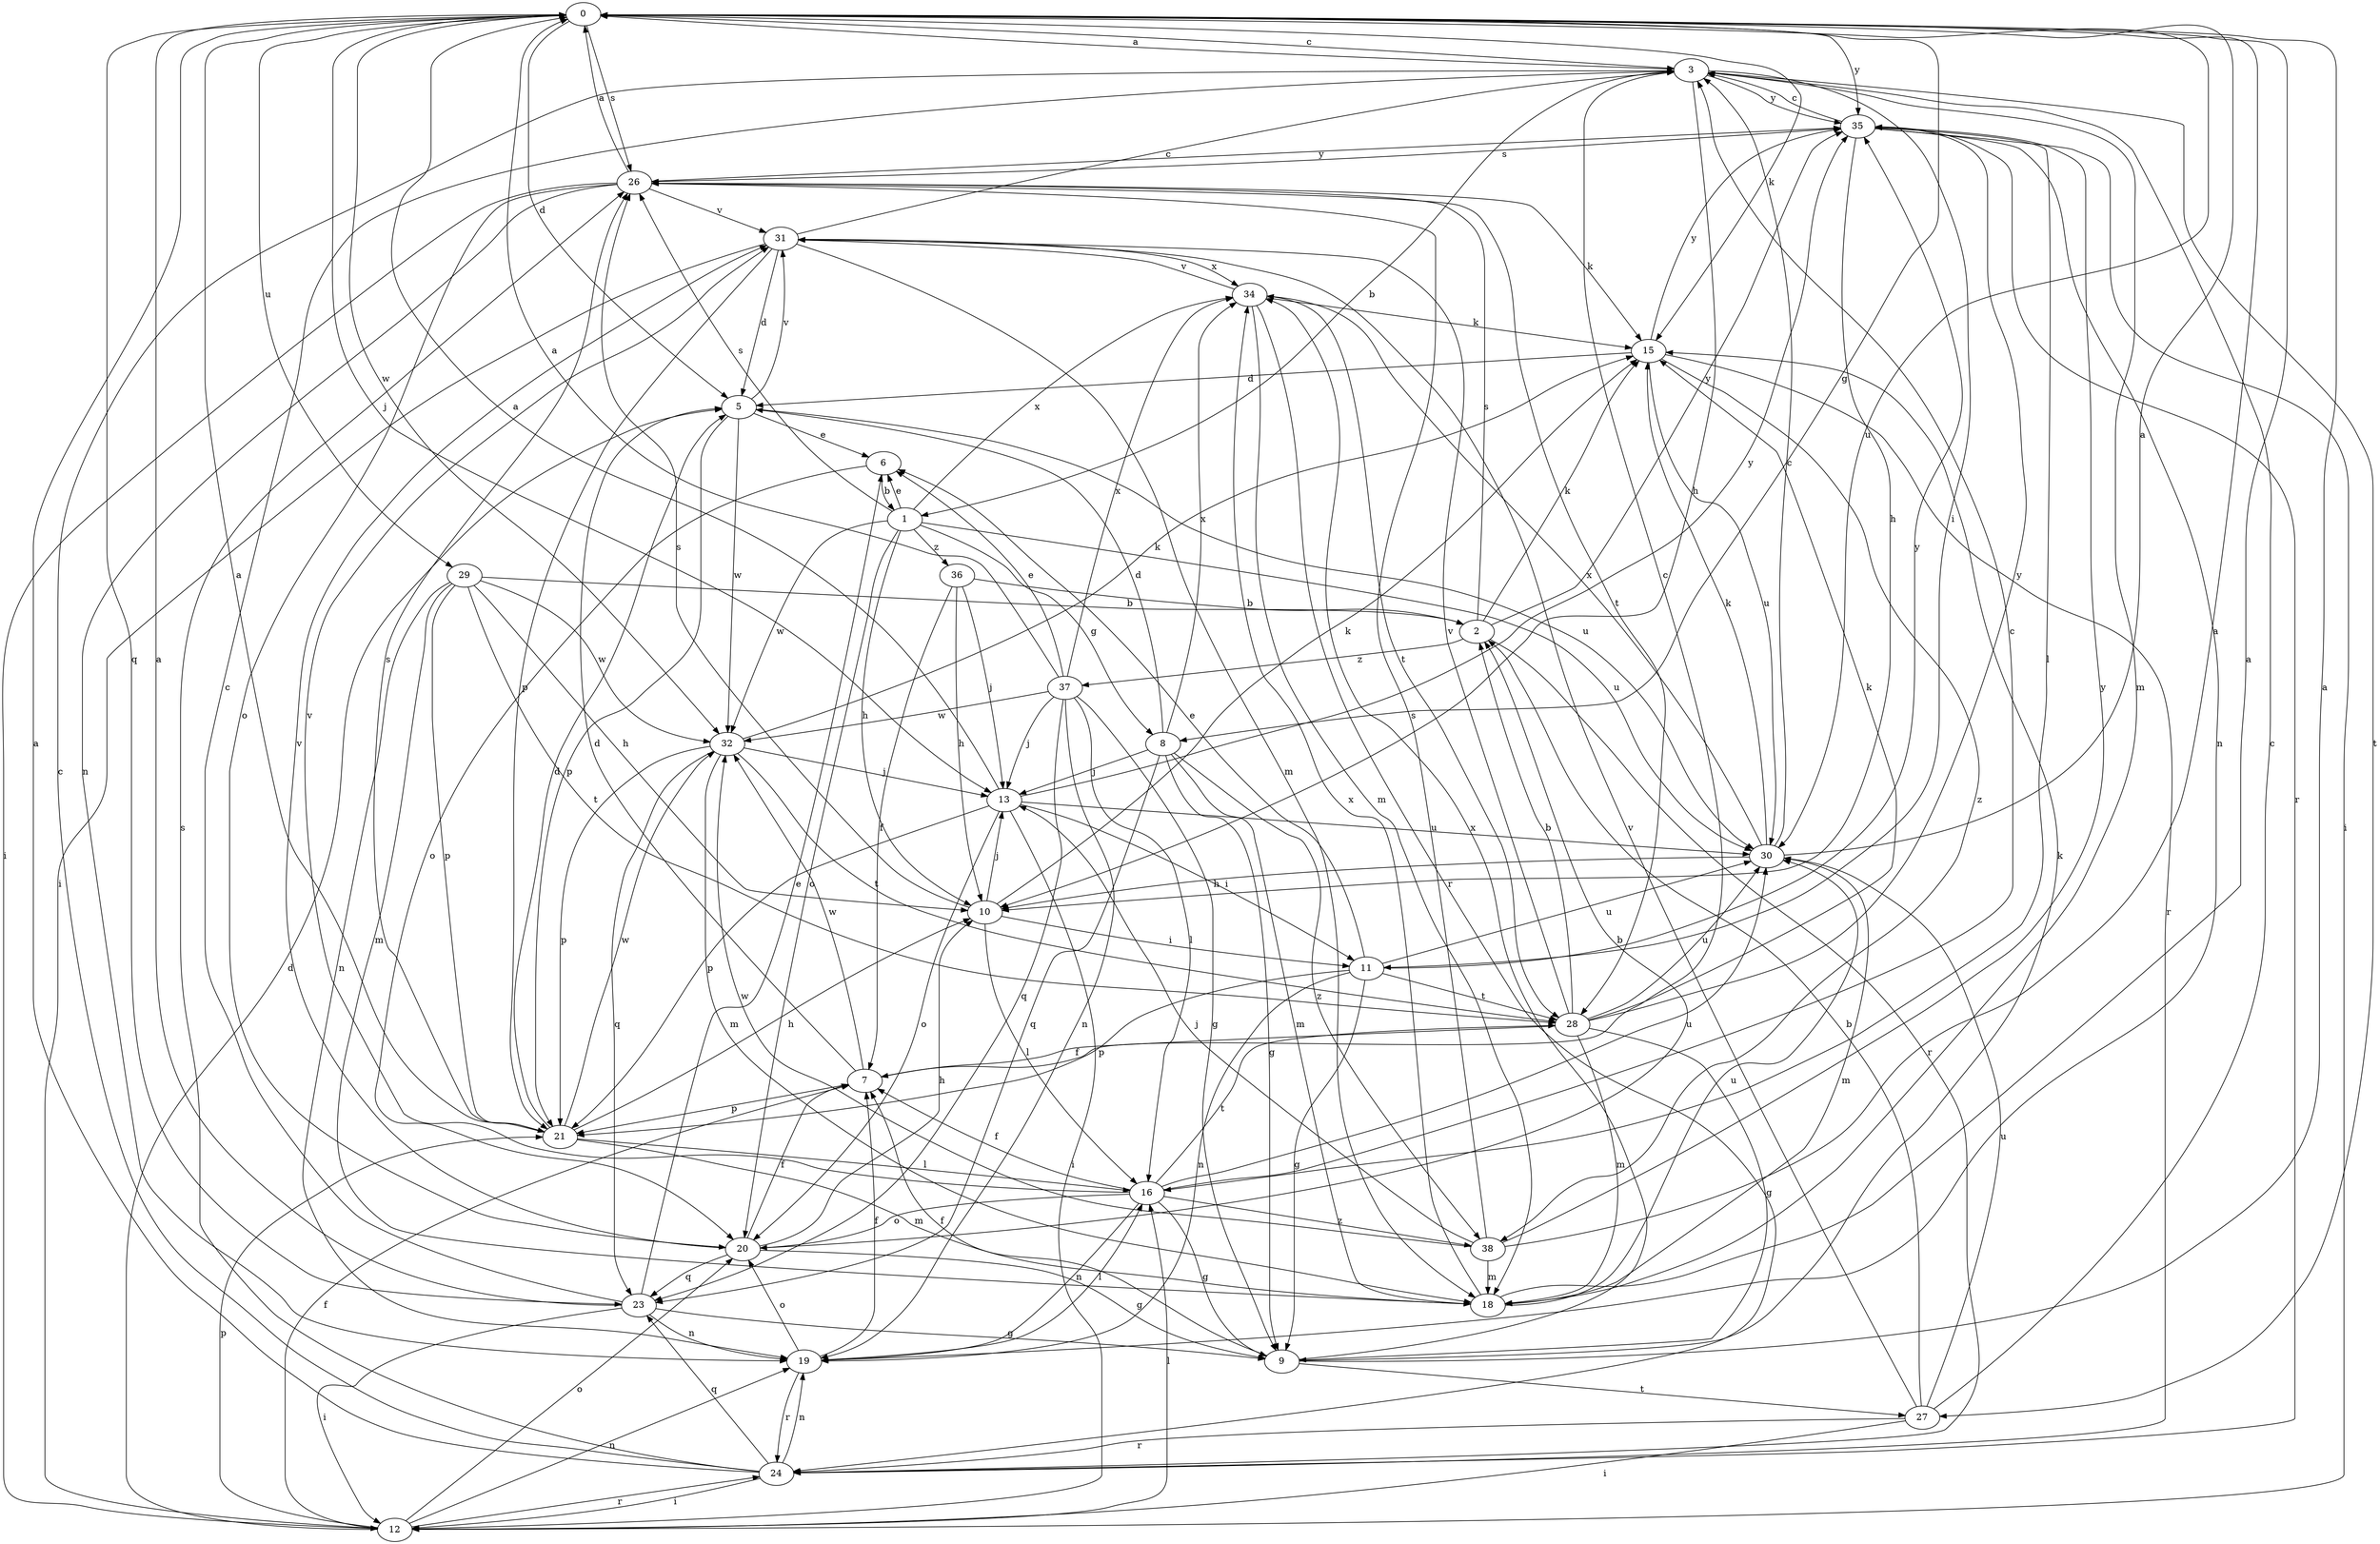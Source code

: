 strict digraph  {
0;
1;
2;
3;
5;
6;
7;
8;
9;
10;
11;
12;
13;
15;
16;
18;
19;
20;
21;
23;
24;
26;
27;
28;
29;
30;
31;
32;
34;
35;
36;
37;
38;
0 -> 3  [label=c];
0 -> 5  [label=d];
0 -> 8  [label=g];
0 -> 13  [label=j];
0 -> 15  [label=k];
0 -> 23  [label=q];
0 -> 26  [label=s];
0 -> 29  [label=u];
0 -> 30  [label=u];
0 -> 32  [label=w];
0 -> 35  [label=y];
1 -> 6  [label=e];
1 -> 8  [label=g];
1 -> 10  [label=h];
1 -> 20  [label=o];
1 -> 26  [label=s];
1 -> 30  [label=u];
1 -> 32  [label=w];
1 -> 34  [label=x];
1 -> 36  [label=z];
2 -> 15  [label=k];
2 -> 24  [label=r];
2 -> 26  [label=s];
2 -> 35  [label=y];
2 -> 37  [label=z];
3 -> 0  [label=a];
3 -> 1  [label=b];
3 -> 10  [label=h];
3 -> 11  [label=i];
3 -> 18  [label=m];
3 -> 27  [label=t];
3 -> 35  [label=y];
5 -> 6  [label=e];
5 -> 21  [label=p];
5 -> 30  [label=u];
5 -> 31  [label=v];
5 -> 32  [label=w];
6 -> 1  [label=b];
6 -> 20  [label=o];
7 -> 3  [label=c];
7 -> 5  [label=d];
7 -> 21  [label=p];
7 -> 32  [label=w];
8 -> 5  [label=d];
8 -> 9  [label=g];
8 -> 13  [label=j];
8 -> 18  [label=m];
8 -> 23  [label=q];
8 -> 34  [label=x];
8 -> 38  [label=z];
9 -> 0  [label=a];
9 -> 7  [label=f];
9 -> 15  [label=k];
9 -> 27  [label=t];
9 -> 34  [label=x];
10 -> 11  [label=i];
10 -> 13  [label=j];
10 -> 15  [label=k];
10 -> 16  [label=l];
10 -> 26  [label=s];
11 -> 6  [label=e];
11 -> 9  [label=g];
11 -> 19  [label=n];
11 -> 21  [label=p];
11 -> 28  [label=t];
11 -> 30  [label=u];
11 -> 35  [label=y];
12 -> 5  [label=d];
12 -> 7  [label=f];
12 -> 16  [label=l];
12 -> 19  [label=n];
12 -> 20  [label=o];
12 -> 21  [label=p];
12 -> 24  [label=r];
13 -> 0  [label=a];
13 -> 11  [label=i];
13 -> 12  [label=i];
13 -> 20  [label=o];
13 -> 21  [label=p];
13 -> 30  [label=u];
13 -> 35  [label=y];
15 -> 5  [label=d];
15 -> 24  [label=r];
15 -> 30  [label=u];
15 -> 35  [label=y];
15 -> 38  [label=z];
16 -> 3  [label=c];
16 -> 7  [label=f];
16 -> 9  [label=g];
16 -> 19  [label=n];
16 -> 20  [label=o];
16 -> 28  [label=t];
16 -> 30  [label=u];
16 -> 31  [label=v];
16 -> 38  [label=z];
18 -> 0  [label=a];
18 -> 30  [label=u];
18 -> 34  [label=x];
19 -> 7  [label=f];
19 -> 16  [label=l];
19 -> 20  [label=o];
19 -> 24  [label=r];
20 -> 2  [label=b];
20 -> 7  [label=f];
20 -> 9  [label=g];
20 -> 10  [label=h];
20 -> 23  [label=q];
20 -> 31  [label=v];
21 -> 0  [label=a];
21 -> 5  [label=d];
21 -> 10  [label=h];
21 -> 16  [label=l];
21 -> 18  [label=m];
21 -> 26  [label=s];
21 -> 32  [label=w];
23 -> 0  [label=a];
23 -> 3  [label=c];
23 -> 6  [label=e];
23 -> 9  [label=g];
23 -> 12  [label=i];
23 -> 19  [label=n];
24 -> 0  [label=a];
24 -> 3  [label=c];
24 -> 12  [label=i];
24 -> 19  [label=n];
24 -> 23  [label=q];
24 -> 26  [label=s];
26 -> 0  [label=a];
26 -> 12  [label=i];
26 -> 15  [label=k];
26 -> 19  [label=n];
26 -> 20  [label=o];
26 -> 28  [label=t];
26 -> 31  [label=v];
26 -> 35  [label=y];
27 -> 2  [label=b];
27 -> 3  [label=c];
27 -> 12  [label=i];
27 -> 24  [label=r];
27 -> 30  [label=u];
27 -> 31  [label=v];
28 -> 2  [label=b];
28 -> 7  [label=f];
28 -> 9  [label=g];
28 -> 15  [label=k];
28 -> 18  [label=m];
28 -> 30  [label=u];
28 -> 31  [label=v];
28 -> 35  [label=y];
29 -> 2  [label=b];
29 -> 10  [label=h];
29 -> 18  [label=m];
29 -> 19  [label=n];
29 -> 21  [label=p];
29 -> 28  [label=t];
29 -> 32  [label=w];
30 -> 0  [label=a];
30 -> 3  [label=c];
30 -> 10  [label=h];
30 -> 15  [label=k];
30 -> 18  [label=m];
30 -> 34  [label=x];
31 -> 3  [label=c];
31 -> 5  [label=d];
31 -> 12  [label=i];
31 -> 18  [label=m];
31 -> 21  [label=p];
31 -> 34  [label=x];
32 -> 13  [label=j];
32 -> 15  [label=k];
32 -> 18  [label=m];
32 -> 21  [label=p];
32 -> 23  [label=q];
32 -> 28  [label=t];
34 -> 15  [label=k];
34 -> 18  [label=m];
34 -> 24  [label=r];
34 -> 28  [label=t];
34 -> 31  [label=v];
35 -> 3  [label=c];
35 -> 10  [label=h];
35 -> 12  [label=i];
35 -> 16  [label=l];
35 -> 19  [label=n];
35 -> 24  [label=r];
35 -> 26  [label=s];
36 -> 2  [label=b];
36 -> 7  [label=f];
36 -> 10  [label=h];
36 -> 13  [label=j];
37 -> 0  [label=a];
37 -> 6  [label=e];
37 -> 9  [label=g];
37 -> 13  [label=j];
37 -> 16  [label=l];
37 -> 19  [label=n];
37 -> 23  [label=q];
37 -> 32  [label=w];
37 -> 34  [label=x];
38 -> 0  [label=a];
38 -> 13  [label=j];
38 -> 18  [label=m];
38 -> 26  [label=s];
38 -> 32  [label=w];
38 -> 35  [label=y];
}
